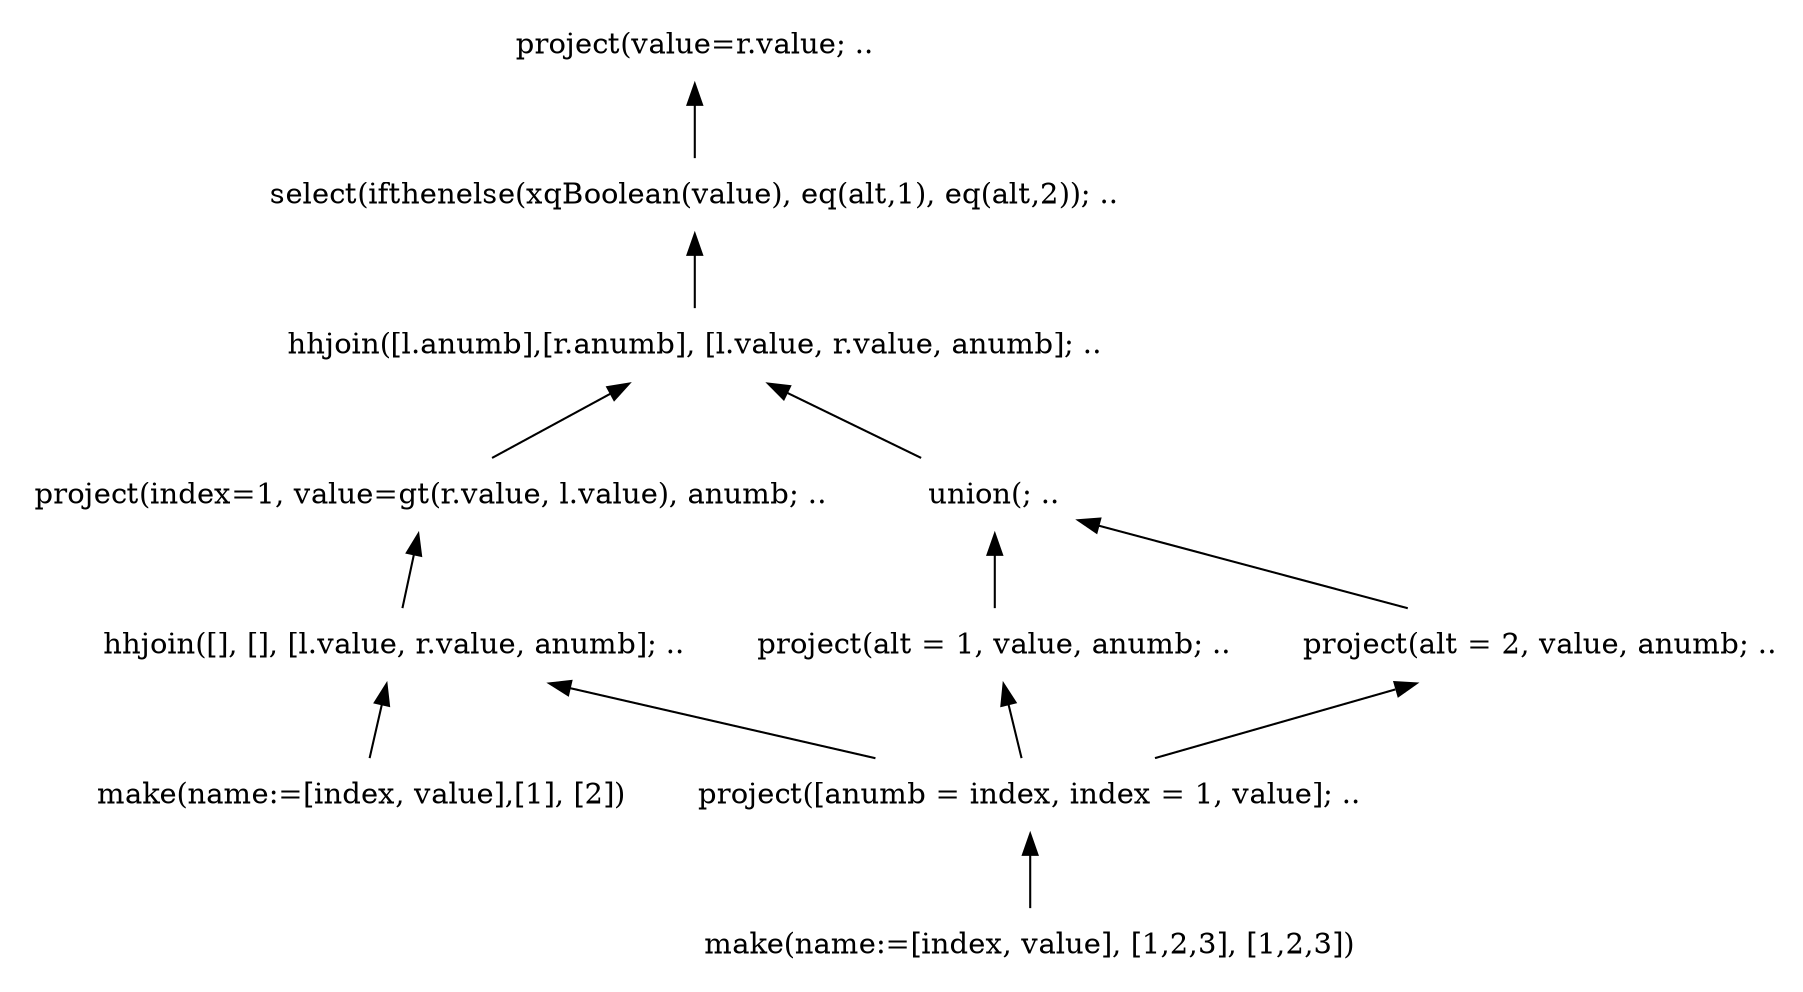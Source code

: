 digraph AST {
edge [color=black, dir=both, weight=1, fontcolor=black, fontname=Helvetica, arrowhead=none,arrowtail=normal]
node [shape=plaintext]

project123->make123
make123 [label="make(name:=[index, value], [1,2,3], [1,2,3])"]
make2 [label="make(name:=[index, value],[1], [2])"]
project123 [label="project([anumb = index, index = 1, value]; .."]

project1 [label="project(value=r.value; .."]
project2 [label="project(alt = 1, value, anumb; .."]
project3 [label="project(alt = 2, value, anumb; .."]
project4 [label=" project(index=1, value=gt(r.value, l.value), anumb; .."]

select1 [label="select(ifthenelse(xqBoolean(value), eq(alt,1), eq(alt,2)); .."]

hhjoin1 [label="hhjoin([l.anumb],[r.anumb], [l.value, r.value, anumb]; .."]
hhjoin2 [label="hhjoin([], [], [l.value, r.value, anumb]; .."]

union1 [label="union(; .."]

project1->select1
  select1->hhjoin1
    hhjoin1->union1
      union1->project2
        project2->project123
      union1->project3
        project3->project123
    hhjoin1->project4
      project4->hhjoin2
        hhjoin2->project123
        hhjoin2->make2

}